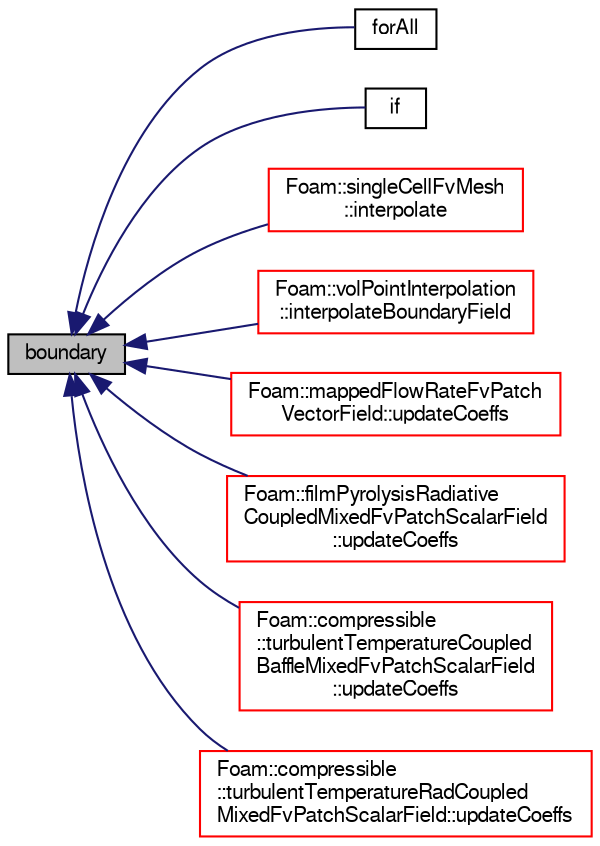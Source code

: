 digraph "boundary"
{
  bgcolor="transparent";
  edge [fontname="FreeSans",fontsize="10",labelfontname="FreeSans",labelfontsize="10"];
  node [fontname="FreeSans",fontsize="10",shape=record];
  rankdir="LR";
  Node3202 [label="boundary",height=0.2,width=0.4,color="black", fillcolor="grey75", style="filled", fontcolor="black"];
  Node3202 -> Node3203 [dir="back",color="midnightblue",fontsize="10",style="solid",fontname="FreeSans"];
  Node3203 [label="forAll",height=0.2,width=0.4,color="black",URL="$a17900.html#aed2e7fb0cc5e714d9c26e3ea39f2dc88"];
  Node3202 -> Node3204 [dir="back",color="midnightblue",fontsize="10",style="solid",fontname="FreeSans"];
  Node3204 [label="if",height=0.2,width=0.4,color="black",URL="$a17900.html#ad0f5714c80a40fa804039f31f12ea6ad"];
  Node3202 -> Node3205 [dir="back",color="midnightblue",fontsize="10",style="solid",fontname="FreeSans"];
  Node3205 [label="Foam::singleCellFvMesh\l::interpolate",height=0.2,width=0.4,color="red",URL="$a22874.html#af97d05ec6e72fd577f9913c9bd086797",tooltip="Map volField. Internal field set to average, patch fields straight. "];
  Node3202 -> Node3207 [dir="back",color="midnightblue",fontsize="10",style="solid",fontname="FreeSans"];
  Node3207 [label="Foam::volPointInterpolation\l::interpolateBoundaryField",height=0.2,width=0.4,color="red",URL="$a23286.html#a3084da4ba1da6061bb7dcd9bda567d54",tooltip="Interpolate boundary field without applying constraints/boundary. "];
  Node3202 -> Node3213 [dir="back",color="midnightblue",fontsize="10",style="solid",fontname="FreeSans"];
  Node3213 [label="Foam::mappedFlowRateFvPatch\lVectorField::updateCoeffs",height=0.2,width=0.4,color="red",URL="$a22178.html#a7e24eafac629d3733181cd942d4c902f",tooltip="Update the coefficients associated with the patch field. "];
  Node3202 -> Node3215 [dir="back",color="midnightblue",fontsize="10",style="solid",fontname="FreeSans"];
  Node3215 [label="Foam::filmPyrolysisRadiative\lCoupledMixedFvPatchScalarField\l::updateCoeffs",height=0.2,width=0.4,color="red",URL="$a28982.html#a7e24eafac629d3733181cd942d4c902f",tooltip="Update the coefficients associated with the patch field. "];
  Node3202 -> Node3217 [dir="back",color="midnightblue",fontsize="10",style="solid",fontname="FreeSans"];
  Node3217 [label="Foam::compressible\l::turbulentTemperatureCoupled\lBaffleMixedFvPatchScalarField\l::updateCoeffs",height=0.2,width=0.4,color="red",URL="$a30802.html#a7e24eafac629d3733181cd942d4c902f",tooltip="Update the coefficients associated with the patch field. "];
  Node3202 -> Node3219 [dir="back",color="midnightblue",fontsize="10",style="solid",fontname="FreeSans"];
  Node3219 [label="Foam::compressible\l::turbulentTemperatureRadCoupled\lMixedFvPatchScalarField::updateCoeffs",height=0.2,width=0.4,color="red",URL="$a30806.html#a7e24eafac629d3733181cd942d4c902f",tooltip="Update the coefficients associated with the patch field. "];
}
